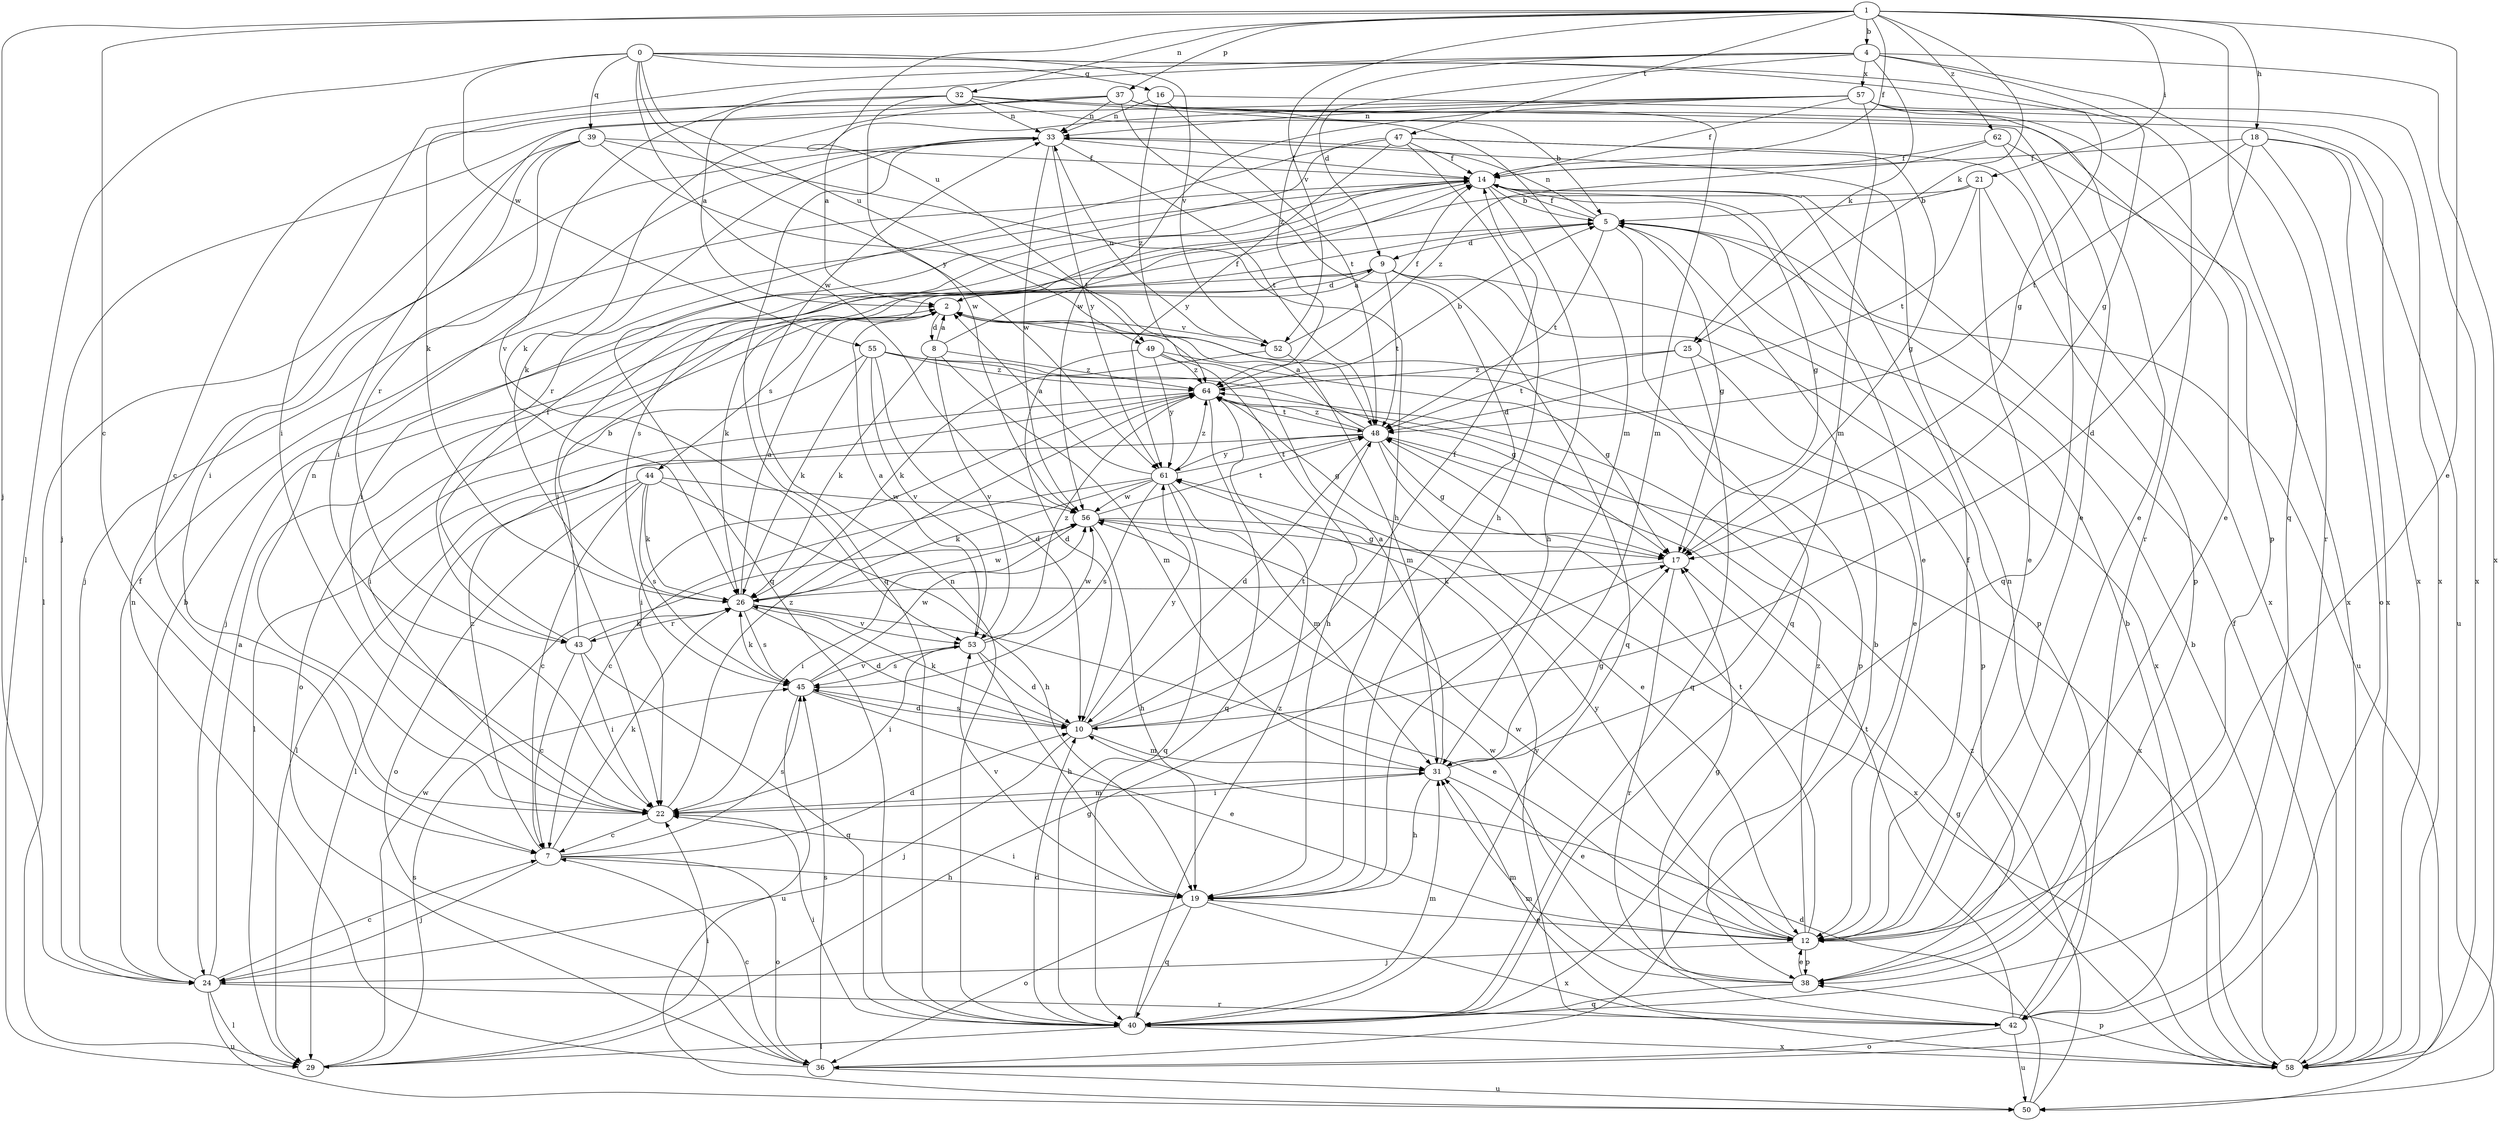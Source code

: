strict digraph  {
0;
1;
2;
4;
5;
7;
8;
9;
10;
12;
14;
16;
17;
18;
19;
21;
22;
24;
25;
26;
29;
31;
32;
33;
36;
37;
38;
39;
40;
42;
43;
44;
45;
47;
48;
49;
50;
52;
53;
55;
56;
57;
58;
61;
62;
64;
0 -> 16  [label=g];
0 -> 17  [label=g];
0 -> 29  [label=l];
0 -> 39  [label=q];
0 -> 42  [label=r];
0 -> 49  [label=u];
0 -> 52  [label=v];
0 -> 55  [label=w];
0 -> 56  [label=w];
0 -> 61  [label=y];
1 -> 4  [label=b];
1 -> 7  [label=c];
1 -> 12  [label=e];
1 -> 14  [label=f];
1 -> 18  [label=h];
1 -> 21  [label=i];
1 -> 24  [label=j];
1 -> 25  [label=k];
1 -> 32  [label=n];
1 -> 37  [label=p];
1 -> 40  [label=q];
1 -> 47  [label=t];
1 -> 49  [label=u];
1 -> 52  [label=v];
1 -> 62  [label=z];
2 -> 8  [label=d];
2 -> 9  [label=d];
2 -> 12  [label=e];
2 -> 36  [label=o];
2 -> 44  [label=s];
2 -> 52  [label=v];
4 -> 9  [label=d];
4 -> 17  [label=g];
4 -> 22  [label=i];
4 -> 25  [label=k];
4 -> 42  [label=r];
4 -> 53  [label=v];
4 -> 57  [label=x];
4 -> 58  [label=x];
4 -> 64  [label=z];
5 -> 9  [label=d];
5 -> 14  [label=f];
5 -> 17  [label=g];
5 -> 33  [label=n];
5 -> 40  [label=q];
5 -> 48  [label=t];
5 -> 50  [label=u];
7 -> 10  [label=d];
7 -> 19  [label=h];
7 -> 24  [label=j];
7 -> 26  [label=k];
7 -> 36  [label=o];
7 -> 45  [label=s];
7 -> 64  [label=z];
8 -> 2  [label=a];
8 -> 14  [label=f];
8 -> 26  [label=k];
8 -> 31  [label=m];
8 -> 53  [label=v];
8 -> 64  [label=z];
9 -> 2  [label=a];
9 -> 24  [label=j];
9 -> 26  [label=k];
9 -> 38  [label=p];
9 -> 40  [label=q];
9 -> 48  [label=t];
9 -> 58  [label=x];
10 -> 14  [label=f];
10 -> 24  [label=j];
10 -> 26  [label=k];
10 -> 31  [label=m];
10 -> 45  [label=s];
10 -> 48  [label=t];
10 -> 61  [label=y];
12 -> 14  [label=f];
12 -> 24  [label=j];
12 -> 38  [label=p];
12 -> 48  [label=t];
12 -> 56  [label=w];
12 -> 61  [label=y];
12 -> 64  [label=z];
14 -> 5  [label=b];
14 -> 12  [label=e];
14 -> 17  [label=g];
14 -> 19  [label=h];
14 -> 22  [label=i];
14 -> 24  [label=j];
14 -> 45  [label=s];
16 -> 33  [label=n];
16 -> 48  [label=t];
16 -> 58  [label=x];
16 -> 64  [label=z];
17 -> 26  [label=k];
17 -> 42  [label=r];
18 -> 10  [label=d];
18 -> 14  [label=f];
18 -> 36  [label=o];
18 -> 48  [label=t];
18 -> 50  [label=u];
18 -> 58  [label=x];
19 -> 12  [label=e];
19 -> 22  [label=i];
19 -> 36  [label=o];
19 -> 40  [label=q];
19 -> 53  [label=v];
19 -> 58  [label=x];
21 -> 5  [label=b];
21 -> 12  [label=e];
21 -> 22  [label=i];
21 -> 38  [label=p];
21 -> 48  [label=t];
22 -> 7  [label=c];
22 -> 31  [label=m];
22 -> 33  [label=n];
22 -> 64  [label=z];
24 -> 2  [label=a];
24 -> 5  [label=b];
24 -> 7  [label=c];
24 -> 14  [label=f];
24 -> 29  [label=l];
24 -> 42  [label=r];
24 -> 50  [label=u];
25 -> 38  [label=p];
25 -> 40  [label=q];
25 -> 48  [label=t];
25 -> 64  [label=z];
26 -> 2  [label=a];
26 -> 10  [label=d];
26 -> 12  [label=e];
26 -> 43  [label=r];
26 -> 45  [label=s];
26 -> 53  [label=v];
26 -> 56  [label=w];
29 -> 17  [label=g];
29 -> 22  [label=i];
29 -> 45  [label=s];
29 -> 56  [label=w];
31 -> 2  [label=a];
31 -> 12  [label=e];
31 -> 17  [label=g];
31 -> 19  [label=h];
31 -> 22  [label=i];
32 -> 2  [label=a];
32 -> 5  [label=b];
32 -> 12  [label=e];
32 -> 26  [label=k];
32 -> 31  [label=m];
32 -> 33  [label=n];
32 -> 56  [label=w];
33 -> 14  [label=f];
33 -> 26  [label=k];
33 -> 40  [label=q];
33 -> 48  [label=t];
33 -> 56  [label=w];
33 -> 61  [label=y];
36 -> 5  [label=b];
36 -> 7  [label=c];
36 -> 33  [label=n];
36 -> 45  [label=s];
36 -> 50  [label=u];
37 -> 7  [label=c];
37 -> 10  [label=d];
37 -> 12  [label=e];
37 -> 22  [label=i];
37 -> 26  [label=k];
37 -> 31  [label=m];
37 -> 33  [label=n];
37 -> 58  [label=x];
38 -> 12  [label=e];
38 -> 17  [label=g];
38 -> 31  [label=m];
38 -> 40  [label=q];
38 -> 56  [label=w];
39 -> 14  [label=f];
39 -> 19  [label=h];
39 -> 22  [label=i];
39 -> 29  [label=l];
39 -> 43  [label=r];
39 -> 48  [label=t];
40 -> 10  [label=d];
40 -> 22  [label=i];
40 -> 29  [label=l];
40 -> 31  [label=m];
40 -> 33  [label=n];
40 -> 58  [label=x];
40 -> 64  [label=z];
42 -> 5  [label=b];
42 -> 31  [label=m];
42 -> 33  [label=n];
42 -> 36  [label=o];
42 -> 48  [label=t];
42 -> 50  [label=u];
42 -> 61  [label=y];
43 -> 5  [label=b];
43 -> 7  [label=c];
43 -> 14  [label=f];
43 -> 22  [label=i];
43 -> 26  [label=k];
43 -> 40  [label=q];
44 -> 7  [label=c];
44 -> 19  [label=h];
44 -> 26  [label=k];
44 -> 29  [label=l];
44 -> 36  [label=o];
44 -> 45  [label=s];
44 -> 56  [label=w];
45 -> 10  [label=d];
45 -> 12  [label=e];
45 -> 26  [label=k];
45 -> 50  [label=u];
45 -> 53  [label=v];
45 -> 56  [label=w];
47 -> 14  [label=f];
47 -> 17  [label=g];
47 -> 19  [label=h];
47 -> 40  [label=q];
47 -> 43  [label=r];
47 -> 58  [label=x];
47 -> 61  [label=y];
48 -> 2  [label=a];
48 -> 10  [label=d];
48 -> 12  [label=e];
48 -> 17  [label=g];
48 -> 29  [label=l];
48 -> 58  [label=x];
48 -> 61  [label=y];
48 -> 64  [label=z];
49 -> 10  [label=d];
49 -> 17  [label=g];
49 -> 19  [label=h];
49 -> 61  [label=y];
49 -> 64  [label=z];
50 -> 10  [label=d];
50 -> 64  [label=z];
52 -> 14  [label=f];
52 -> 26  [label=k];
52 -> 31  [label=m];
52 -> 33  [label=n];
53 -> 2  [label=a];
53 -> 10  [label=d];
53 -> 19  [label=h];
53 -> 22  [label=i];
53 -> 45  [label=s];
53 -> 56  [label=w];
53 -> 64  [label=z];
55 -> 10  [label=d];
55 -> 17  [label=g];
55 -> 22  [label=i];
55 -> 26  [label=k];
55 -> 38  [label=p];
55 -> 53  [label=v];
55 -> 64  [label=z];
56 -> 17  [label=g];
56 -> 19  [label=h];
56 -> 22  [label=i];
56 -> 48  [label=t];
56 -> 58  [label=x];
57 -> 2  [label=a];
57 -> 12  [label=e];
57 -> 14  [label=f];
57 -> 24  [label=j];
57 -> 31  [label=m];
57 -> 33  [label=n];
57 -> 38  [label=p];
57 -> 56  [label=w];
57 -> 58  [label=x];
58 -> 5  [label=b];
58 -> 14  [label=f];
58 -> 17  [label=g];
58 -> 38  [label=p];
61 -> 2  [label=a];
61 -> 7  [label=c];
61 -> 26  [label=k];
61 -> 31  [label=m];
61 -> 40  [label=q];
61 -> 45  [label=s];
61 -> 48  [label=t];
61 -> 56  [label=w];
61 -> 64  [label=z];
62 -> 14  [label=f];
62 -> 40  [label=q];
62 -> 58  [label=x];
62 -> 64  [label=z];
64 -> 5  [label=b];
64 -> 17  [label=g];
64 -> 22  [label=i];
64 -> 29  [label=l];
64 -> 40  [label=q];
64 -> 48  [label=t];
}
